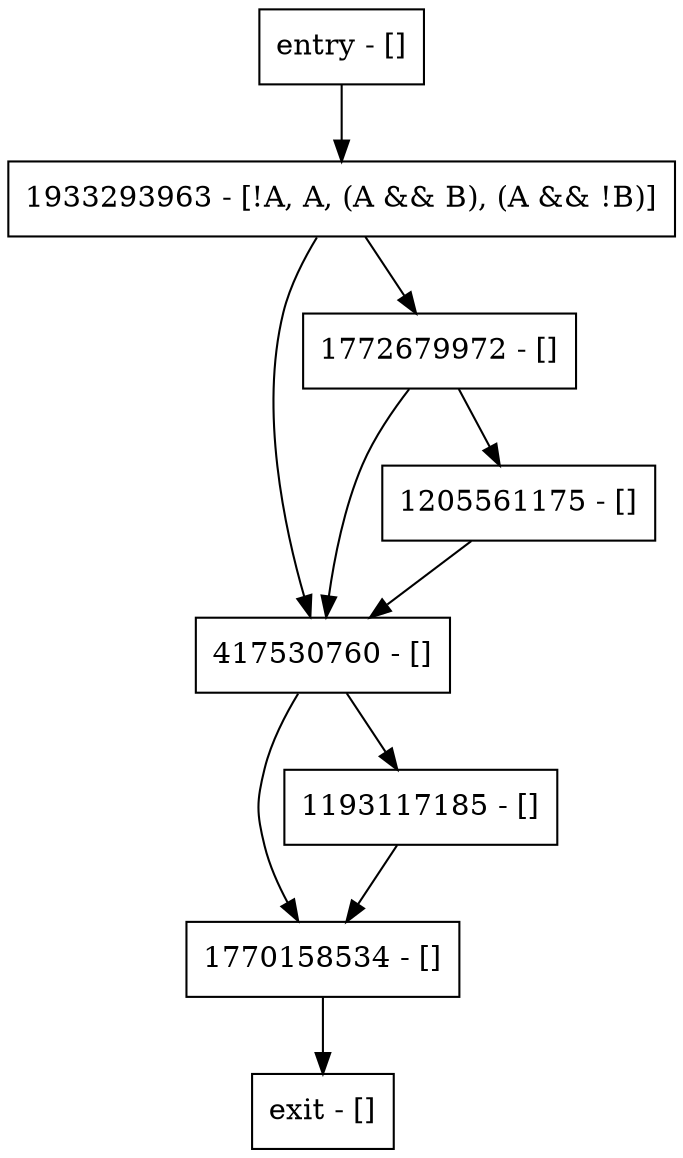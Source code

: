 digraph main {
node [shape=record];
1933293963 [label="1933293963 - [!A, A, (A && B), (A && !B)]"];
entry [label="entry - []"];
exit [label="exit - []"];
1770158534 [label="1770158534 - []"];
1193117185 [label="1193117185 - []"];
417530760 [label="417530760 - []"];
1205561175 [label="1205561175 - []"];
1772679972 [label="1772679972 - []"];
entry;
exit;
1933293963 -> 417530760;
1933293963 -> 1772679972;
entry -> 1933293963;
1770158534 -> exit;
1193117185 -> 1770158534;
417530760 -> 1770158534;
417530760 -> 1193117185;
1205561175 -> 417530760;
1772679972 -> 417530760;
1772679972 -> 1205561175;
}
